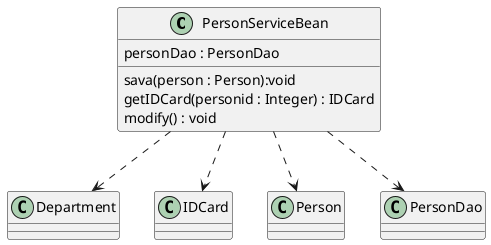 @startuml

PersonServiceBean : personDao : PersonDao
PersonServiceBean : sava(person : Person):void
PersonServiceBean : getIDCard(personid : Integer) : IDCard
PersonServiceBean : modify() : void

class Department

class IDCard

class Person

class PersonDao

PersonServiceBean ..> Department
PersonServiceBean ..> IDCard
PersonServiceBean ..> Person
PersonServiceBean ..> PersonDao

@enduml